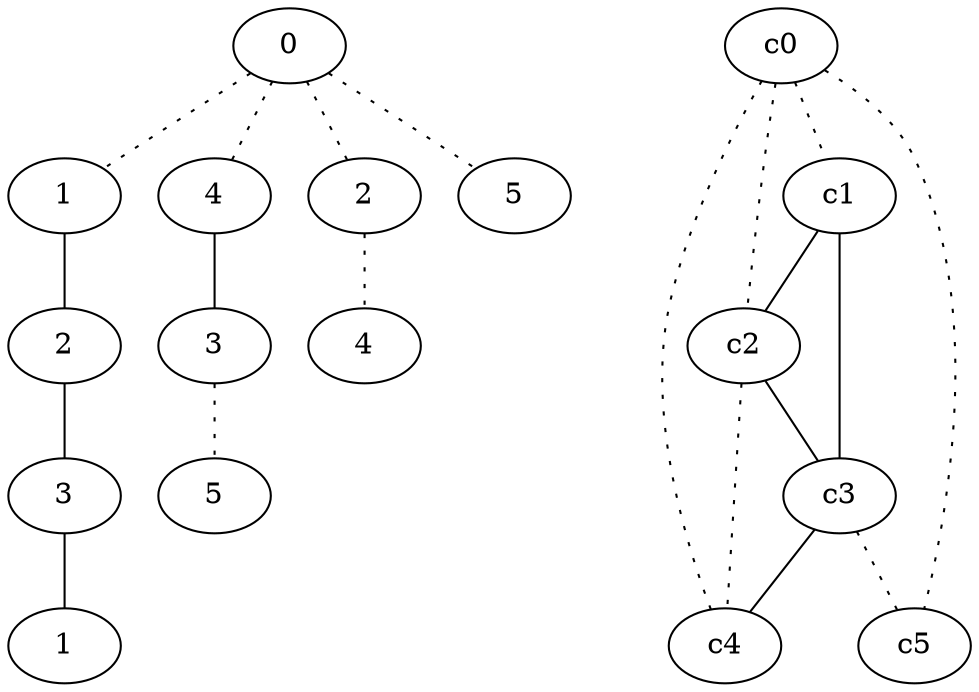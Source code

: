 graph {
a0[label=0];
a1[label=1];
a2[label=2];
a3[label=3];
a4[label=1];
a5[label=4];
a6[label=3];
a7[label=5];
a8[label=2];
a9[label=4];
a10[label=5];
a0 -- a1 [style=dotted];
a0 -- a5 [style=dotted];
a0 -- a8 [style=dotted];
a0 -- a10 [style=dotted];
a1 -- a2;
a2 -- a3;
a3 -- a4;
a5 -- a6;
a6 -- a7 [style=dotted];
a8 -- a9 [style=dotted];
c0 -- c1 [style=dotted];
c0 -- c2 [style=dotted];
c0 -- c4 [style=dotted];
c0 -- c5 [style=dotted];
c1 -- c2;
c1 -- c3;
c2 -- c3;
c2 -- c4 [style=dotted];
c3 -- c4;
c3 -- c5 [style=dotted];
}
